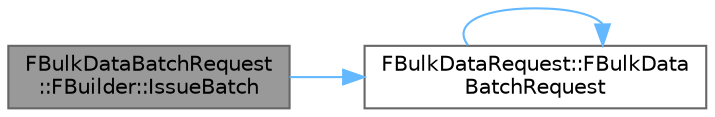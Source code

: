 digraph "FBulkDataBatchRequest::FBuilder::IssueBatch"
{
 // INTERACTIVE_SVG=YES
 // LATEX_PDF_SIZE
  bgcolor="transparent";
  edge [fontname=Helvetica,fontsize=10,labelfontname=Helvetica,labelfontsize=10];
  node [fontname=Helvetica,fontsize=10,shape=box,height=0.2,width=0.4];
  rankdir="LR";
  Node1 [id="Node000001",label="FBulkDataBatchRequest\l::FBuilder::IssueBatch",height=0.2,width=0.4,color="gray40", fillcolor="grey60", style="filled", fontcolor="black",tooltip=" "];
  Node1 -> Node2 [id="edge1_Node000001_Node000002",color="steelblue1",style="solid",tooltip=" "];
  Node2 [id="Node000002",label="FBulkDataRequest::FBulkData\lBatchRequest",height=0.2,width=0.4,color="grey40", fillcolor="white", style="filled",URL="$d7/dcd/classFBulkDataRequest.html#af395d1418c7a22a9cc09400b53c7f6ad",tooltip=" "];
  Node2 -> Node2 [id="edge2_Node000002_Node000002",color="steelblue1",style="solid",tooltip=" "];
}

